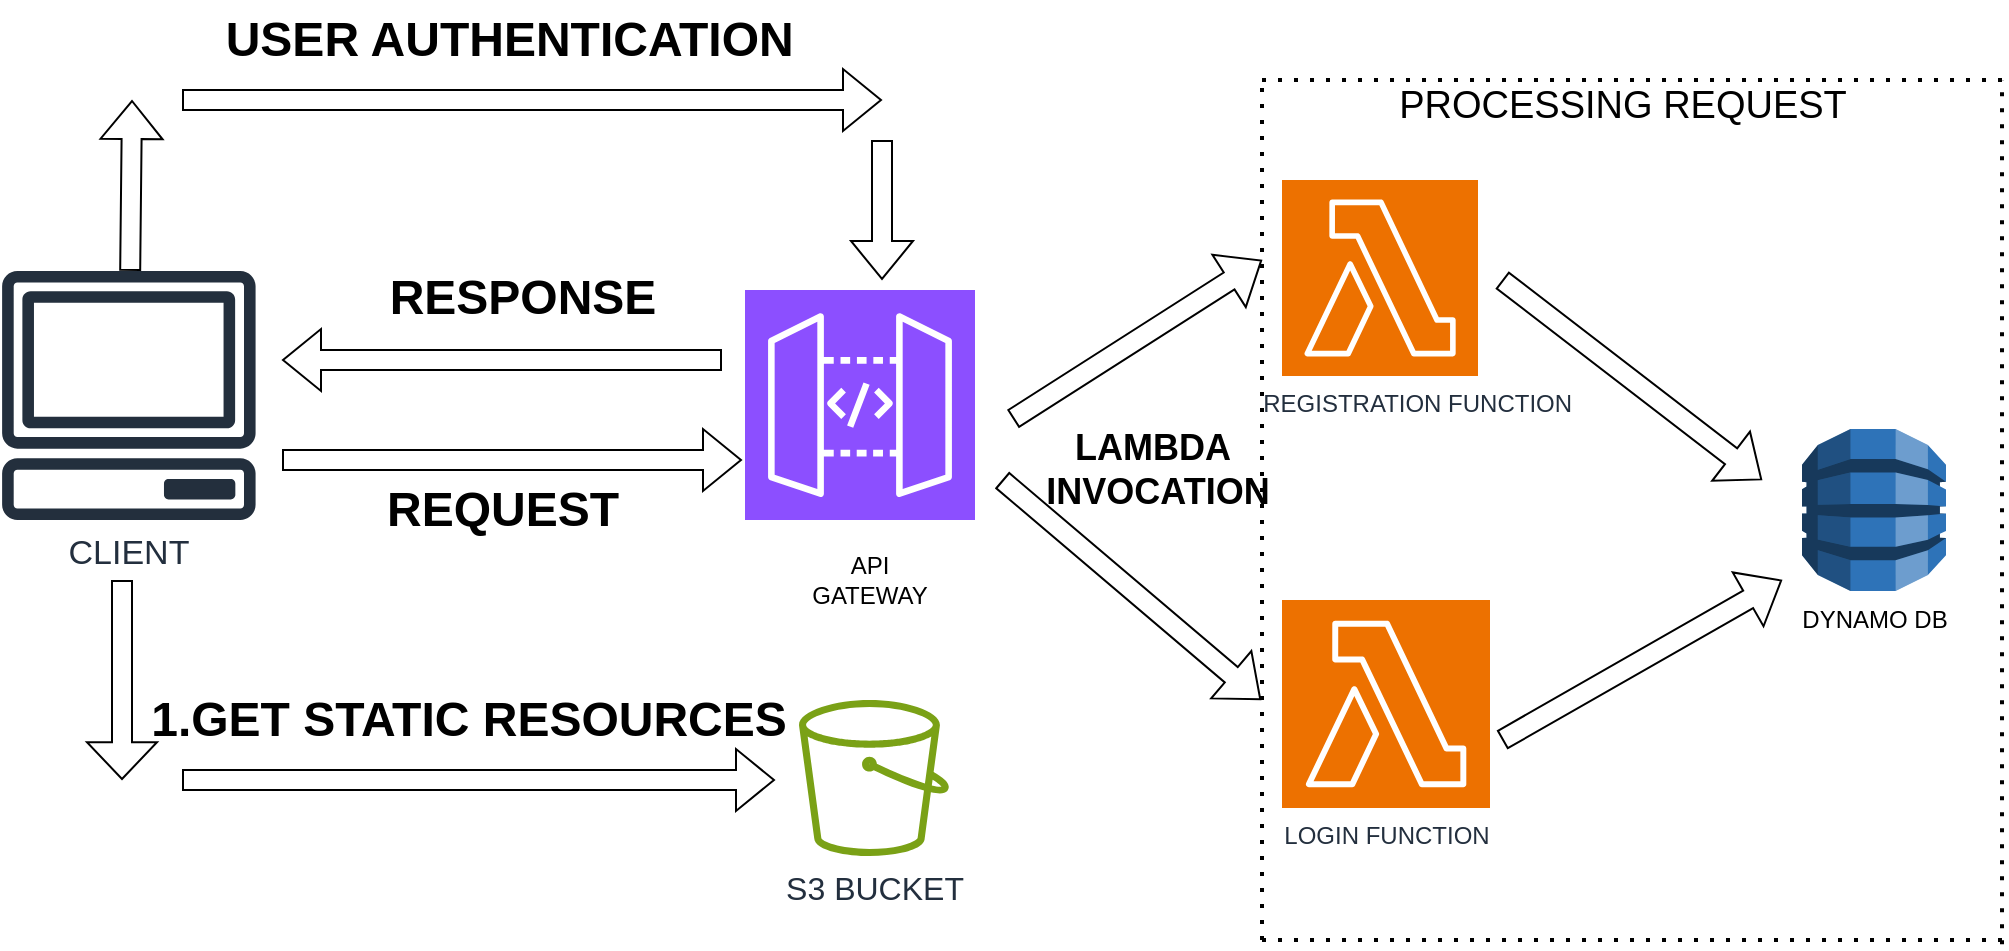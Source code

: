 <mxfile version="24.7.16">
  <diagram id="Ht1M8jgEwFfnCIfOTk4-" name="Page-1">
    <mxGraphModel dx="1400" dy="1523" grid="1" gridSize="10" guides="1" tooltips="1" connect="1" arrows="1" fold="1" page="1" pageScale="1" pageWidth="1169" pageHeight="827" math="0" shadow="0">
      <root>
        <mxCell id="0" />
        <mxCell id="1" parent="0" />
        <mxCell id="AF_eERp9qfh3rlxrhphH-3" value="&amp;nbsp; &amp;nbsp; &amp;nbsp; &amp;nbsp; &amp;nbsp; &amp;nbsp;REGISTRATION FUNCTION" style="sketch=0;points=[[0,0,0],[0.25,0,0],[0.5,0,0],[0.75,0,0],[1,0,0],[0,1,0],[0.25,1,0],[0.5,1,0],[0.75,1,0],[1,1,0],[0,0.25,0],[0,0.5,0],[0,0.75,0],[1,0.25,0],[1,0.5,0],[1,0.75,0]];outlineConnect=0;fontColor=#232F3E;fillColor=#ED7100;strokeColor=#ffffff;dashed=0;verticalLabelPosition=bottom;verticalAlign=top;align=center;html=1;fontSize=12;fontStyle=0;aspect=fixed;shape=mxgraph.aws4.resourceIcon;resIcon=mxgraph.aws4.lambda;" vertex="1" parent="1">
          <mxGeometry x="660" y="-280" width="98" height="98" as="geometry" />
        </mxCell>
        <mxCell id="AF_eERp9qfh3rlxrhphH-6" value="DYNAMO DB" style="outlineConnect=0;dashed=0;verticalLabelPosition=bottom;verticalAlign=top;align=center;html=1;shape=mxgraph.aws3.dynamo_db;fillColor=#2E73B8;gradientColor=none;direction=east;" vertex="1" parent="1">
          <mxGeometry x="920" y="-155.5" width="72" height="81" as="geometry" />
        </mxCell>
        <mxCell id="AF_eERp9qfh3rlxrhphH-7" value="&lt;font style=&quot;font-size: 16px;&quot;&gt;S3 BUCKET&lt;/font&gt;" style="sketch=0;outlineConnect=0;fontColor=#232F3E;gradientColor=none;fillColor=#7AA116;strokeColor=none;dashed=0;verticalLabelPosition=bottom;verticalAlign=top;align=center;html=1;fontSize=12;fontStyle=0;aspect=fixed;pointerEvents=1;shape=mxgraph.aws4.bucket;" vertex="1" parent="1">
          <mxGeometry x="418.5" y="-20" width="75" height="78" as="geometry" />
        </mxCell>
        <mxCell id="AF_eERp9qfh3rlxrhphH-9" value="&lt;div&gt;&lt;br&gt;&lt;/div&gt;" style="sketch=0;points=[[0,0,0],[0.25,0,0],[0.5,0,0],[0.75,0,0],[1,0,0],[0,1,0],[0.25,1,0],[0.5,1,0],[0.75,1,0],[1,1,0],[0,0.25,0],[0,0.5,0],[0,0.75,0],[1,0.25,0],[1,0.5,0],[1,0.75,0]];outlineConnect=0;fontColor=#232F3E;fillColor=#8C4FFF;strokeColor=#ffffff;dashed=0;verticalLabelPosition=bottom;verticalAlign=top;align=center;html=1;fontSize=12;fontStyle=0;aspect=fixed;shape=mxgraph.aws4.resourceIcon;resIcon=mxgraph.aws4.api_gateway;" vertex="1" parent="1">
          <mxGeometry x="391.5" y="-225" width="115" height="115" as="geometry" />
        </mxCell>
        <mxCell id="AF_eERp9qfh3rlxrhphH-10" value="LOGIN FUNCTION" style="sketch=0;points=[[0,0,0],[0.25,0,0],[0.5,0,0],[0.75,0,0],[1,0,0],[0,1,0],[0.25,1,0],[0.5,1,0],[0.75,1,0],[1,1,0],[0,0.25,0],[0,0.5,0],[0,0.75,0],[1,0.25,0],[1,0.5,0],[1,0.75,0]];outlineConnect=0;fontColor=#232F3E;fillColor=#ED7100;strokeColor=#ffffff;dashed=0;verticalLabelPosition=bottom;verticalAlign=top;align=center;html=1;fontSize=12;fontStyle=0;aspect=fixed;shape=mxgraph.aws4.resourceIcon;resIcon=mxgraph.aws4.lambda;" vertex="1" parent="1">
          <mxGeometry x="660" y="-70" width="104" height="104" as="geometry" />
        </mxCell>
        <mxCell id="AF_eERp9qfh3rlxrhphH-11" value="&lt;font style=&quot;font-size: 17px;&quot;&gt;CLIENT&lt;/font&gt;" style="sketch=0;outlineConnect=0;fontColor=#232F3E;gradientColor=none;fillColor=#232F3D;strokeColor=none;dashed=0;verticalLabelPosition=bottom;verticalAlign=top;align=center;html=1;fontSize=12;fontStyle=0;aspect=fixed;pointerEvents=1;shape=mxgraph.aws4.client;" vertex="1" parent="1">
          <mxGeometry x="19.51" y="-234.55" width="127.83" height="124.55" as="geometry" />
        </mxCell>
        <mxCell id="AF_eERp9qfh3rlxrhphH-48" value="" style="shape=flexArrow;endArrow=classic;html=1;rounded=0;" edge="1" parent="1">
          <mxGeometry width="50" height="50" relative="1" as="geometry">
            <mxPoint x="160" y="-140" as="sourcePoint" />
            <mxPoint x="390" y="-140" as="targetPoint" />
          </mxGeometry>
        </mxCell>
        <mxCell id="AF_eERp9qfh3rlxrhphH-50" value="" style="shape=flexArrow;endArrow=classic;html=1;rounded=0;" edge="1" parent="1">
          <mxGeometry width="50" height="50" relative="1" as="geometry">
            <mxPoint x="380" y="-190" as="sourcePoint" />
            <mxPoint x="160" y="-190" as="targetPoint" />
          </mxGeometry>
        </mxCell>
        <mxCell id="AF_eERp9qfh3rlxrhphH-52" value="" style="shape=flexArrow;endArrow=classic;html=1;rounded=0;endWidth=24;endSize=5.8;" edge="1" parent="1">
          <mxGeometry width="50" height="50" relative="1" as="geometry">
            <mxPoint x="80" y="-80" as="sourcePoint" />
            <mxPoint x="80" y="20" as="targetPoint" />
          </mxGeometry>
        </mxCell>
        <mxCell id="AF_eERp9qfh3rlxrhphH-54" value="" style="shape=flexArrow;endArrow=classic;html=1;rounded=0;" edge="1" parent="1">
          <mxGeometry width="50" height="50" relative="1" as="geometry">
            <mxPoint x="110" y="20" as="sourcePoint" />
            <mxPoint x="406.5" y="20" as="targetPoint" />
          </mxGeometry>
        </mxCell>
        <mxCell id="AF_eERp9qfh3rlxrhphH-55" value="" style="shape=flexArrow;endArrow=classic;html=1;rounded=0;" edge="1" parent="1">
          <mxGeometry width="50" height="50" relative="1" as="geometry">
            <mxPoint x="520" y="-130" as="sourcePoint" />
            <mxPoint x="649.5" y="-20" as="targetPoint" />
          </mxGeometry>
        </mxCell>
        <mxCell id="AF_eERp9qfh3rlxrhphH-56" value="" style="shape=flexArrow;endArrow=classic;html=1;rounded=0;" edge="1" parent="1">
          <mxGeometry width="50" height="50" relative="1" as="geometry">
            <mxPoint x="525.45" y="-160.5" as="sourcePoint" />
            <mxPoint x="650" y="-240" as="targetPoint" />
          </mxGeometry>
        </mxCell>
        <mxCell id="AF_eERp9qfh3rlxrhphH-60" value="" style="endArrow=none;dashed=1;html=1;dashPattern=1 3;strokeWidth=2;rounded=0;" edge="1" parent="1">
          <mxGeometry width="50" height="50" relative="1" as="geometry">
            <mxPoint x="650" y="-330" as="sourcePoint" />
            <mxPoint x="1020" y="-330" as="targetPoint" />
          </mxGeometry>
        </mxCell>
        <mxCell id="AF_eERp9qfh3rlxrhphH-62" value="" style="endArrow=none;dashed=1;html=1;dashPattern=1 3;strokeWidth=2;rounded=0;" edge="1" parent="1">
          <mxGeometry width="50" height="50" relative="1" as="geometry">
            <mxPoint x="1020" y="102.133" as="sourcePoint" />
            <mxPoint x="1020" y="-330" as="targetPoint" />
          </mxGeometry>
        </mxCell>
        <mxCell id="AF_eERp9qfh3rlxrhphH-63" value="" style="endArrow=none;dashed=1;html=1;dashPattern=1 3;strokeWidth=2;rounded=0;" edge="1" parent="1">
          <mxGeometry width="50" height="50" relative="1" as="geometry">
            <mxPoint x="650" y="100" as="sourcePoint" />
            <mxPoint x="650" y="-330" as="targetPoint" />
          </mxGeometry>
        </mxCell>
        <mxCell id="AF_eERp9qfh3rlxrhphH-64" value="" style="endArrow=none;dashed=1;html=1;dashPattern=1 3;strokeWidth=2;rounded=0;" edge="1" parent="1">
          <mxGeometry width="50" height="50" relative="1" as="geometry">
            <mxPoint x="650" y="100" as="sourcePoint" />
            <mxPoint x="1020" y="100" as="targetPoint" />
          </mxGeometry>
        </mxCell>
        <mxCell id="AF_eERp9qfh3rlxrhphH-65" value="PROCESSING REQUEST" style="text;html=1;align=center;verticalAlign=middle;resizable=0;points=[];autosize=1;strokeColor=none;fillColor=none;fontSize=19;" vertex="1" parent="1">
          <mxGeometry x="705" y="-337" width="250" height="40" as="geometry" />
        </mxCell>
        <mxCell id="AF_eERp9qfh3rlxrhphH-73" value="REQUEST" style="text;strokeColor=none;fillColor=none;html=1;fontSize=24;fontStyle=1;verticalAlign=middle;align=center;" vertex="1" parent="1">
          <mxGeometry x="220" y="-130" width="100" height="30" as="geometry" />
        </mxCell>
        <mxCell id="AF_eERp9qfh3rlxrhphH-74" value="RESPONSE" style="text;strokeColor=none;fillColor=none;html=1;fontSize=24;fontStyle=1;verticalAlign=middle;align=center;" vertex="1" parent="1">
          <mxGeometry x="230" y="-241.5" width="100" height="40" as="geometry" />
        </mxCell>
        <mxCell id="AF_eERp9qfh3rlxrhphH-77" value="1.GET STATIC RESOURCES" style="text;strokeColor=none;fillColor=none;html=1;fontSize=24;fontStyle=1;verticalAlign=middle;align=center;" vertex="1" parent="1">
          <mxGeometry x="203" y="-30" width="100" height="40" as="geometry" />
        </mxCell>
        <mxCell id="AF_eERp9qfh3rlxrhphH-78" value="" style="shape=flexArrow;endArrow=classic;html=1;rounded=0;" edge="1" parent="1" source="AF_eERp9qfh3rlxrhphH-11">
          <mxGeometry width="50" height="50" relative="1" as="geometry">
            <mxPoint x="80" y="-252" as="sourcePoint" />
            <mxPoint x="85" y="-320" as="targetPoint" />
          </mxGeometry>
        </mxCell>
        <mxCell id="AF_eERp9qfh3rlxrhphH-79" value="" style="shape=flexArrow;endArrow=classic;html=1;rounded=0;" edge="1" parent="1">
          <mxGeometry width="50" height="50" relative="1" as="geometry">
            <mxPoint x="110" y="-320" as="sourcePoint" />
            <mxPoint x="460" y="-320" as="targetPoint" />
          </mxGeometry>
        </mxCell>
        <mxCell id="AF_eERp9qfh3rlxrhphH-80" value="" style="shape=flexArrow;endArrow=classic;html=1;rounded=0;" edge="1" parent="1">
          <mxGeometry width="50" height="50" relative="1" as="geometry">
            <mxPoint x="460" y="-300" as="sourcePoint" />
            <mxPoint x="460" y="-230" as="targetPoint" />
          </mxGeometry>
        </mxCell>
        <mxCell id="AF_eERp9qfh3rlxrhphH-81" value="" style="shape=flexArrow;endArrow=classic;html=1;rounded=0;" edge="1" parent="1">
          <mxGeometry width="50" height="50" relative="1" as="geometry">
            <mxPoint x="770" y="-230" as="sourcePoint" />
            <mxPoint x="900" y="-130" as="targetPoint" />
          </mxGeometry>
        </mxCell>
        <mxCell id="AF_eERp9qfh3rlxrhphH-84" value="" style="shape=flexArrow;endArrow=classic;html=1;rounded=0;" edge="1" parent="1">
          <mxGeometry width="50" height="50" relative="1" as="geometry">
            <mxPoint x="770" as="sourcePoint" />
            <mxPoint x="910" y="-80" as="targetPoint" />
          </mxGeometry>
        </mxCell>
        <mxCell id="AF_eERp9qfh3rlxrhphH-87" value="&amp;nbsp; &amp;nbsp; USER AUTHENTICATION" style="text;strokeColor=none;fillColor=none;html=1;fontSize=24;fontStyle=1;verticalAlign=middle;align=center;" vertex="1" parent="1">
          <mxGeometry x="210" y="-370" width="100" height="40" as="geometry" />
        </mxCell>
        <UserObject label="API GATEWAY" placeholders="1" name="Variable" id="AF_eERp9qfh3rlxrhphH-88">
          <mxCell style="text;html=1;strokeColor=none;fillColor=none;align=center;verticalAlign=middle;whiteSpace=wrap;overflow=hidden;" vertex="1" parent="1">
            <mxGeometry x="413.5" y="-100" width="80" height="40" as="geometry" />
          </mxCell>
        </UserObject>
        <mxCell id="AF_eERp9qfh3rlxrhphH-90" value="LAMBDA&lt;div style=&quot;font-size: 18px;&quot;&gt;&amp;nbsp;INVOCATION&lt;/div&gt;" style="text;strokeColor=none;fillColor=none;html=1;fontSize=18;fontStyle=1;verticalAlign=middle;align=center;" vertex="1" parent="1">
          <mxGeometry x="560" y="-170" width="70" height="70" as="geometry" />
        </mxCell>
      </root>
    </mxGraphModel>
  </diagram>
</mxfile>

